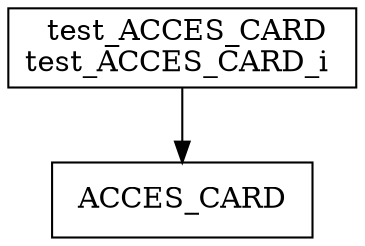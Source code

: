 digraph {
ACCES_CARD [ label=" ACCES_CARD " shape= box ]
test_ACCES_CARD_i [ label=" test_ACCES_CARD\ntest_ACCES_CARD_i " shape= box ]

"test_ACCES_CARD_i" -> "ACCES_CARD" []
}
